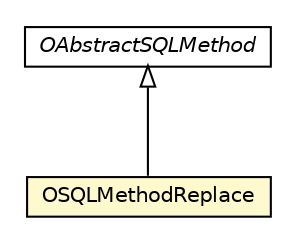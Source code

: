 #!/usr/local/bin/dot
#
# Class diagram 
# Generated by UMLGraph version R5_6-24-gf6e263 (http://www.umlgraph.org/)
#

digraph G {
	edge [fontname="Helvetica",fontsize=10,labelfontname="Helvetica",labelfontsize=10];
	node [fontname="Helvetica",fontsize=10,shape=plaintext];
	nodesep=0.25;
	ranksep=0.5;
	// com.orientechnologies.orient.core.sql.method.misc.OAbstractSQLMethod
	c6105975 [label=<<table title="com.orientechnologies.orient.core.sql.method.misc.OAbstractSQLMethod" border="0" cellborder="1" cellspacing="0" cellpadding="2" port="p" href="../../method/misc/OAbstractSQLMethod.html">
		<tr><td><table border="0" cellspacing="0" cellpadding="1">
<tr><td align="center" balign="center"><font face="Helvetica-Oblique"> OAbstractSQLMethod </font></td></tr>
		</table></td></tr>
		</table>>, URL="../../method/misc/OAbstractSQLMethod.html", fontname="Helvetica", fontcolor="black", fontsize=10.0];
	// com.orientechnologies.orient.core.sql.functions.text.OSQLMethodReplace
	c6106015 [label=<<table title="com.orientechnologies.orient.core.sql.functions.text.OSQLMethodReplace" border="0" cellborder="1" cellspacing="0" cellpadding="2" port="p" bgcolor="lemonChiffon" href="./OSQLMethodReplace.html">
		<tr><td><table border="0" cellspacing="0" cellpadding="1">
<tr><td align="center" balign="center"> OSQLMethodReplace </td></tr>
		</table></td></tr>
		</table>>, URL="./OSQLMethodReplace.html", fontname="Helvetica", fontcolor="black", fontsize=10.0];
	//com.orientechnologies.orient.core.sql.functions.text.OSQLMethodReplace extends com.orientechnologies.orient.core.sql.method.misc.OAbstractSQLMethod
	c6105975:p -> c6106015:p [dir=back,arrowtail=empty];
}

